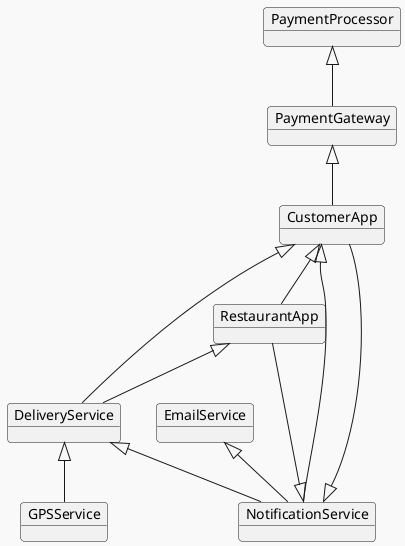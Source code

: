 @startuml
!theme mars
object "CustomerApp" as CA
object "RestaurantApp" as RA
object "DeliveryService" as DS
object "PaymentGateway" as PG
object "NotificationService" as NS
object "GPSService" as GPSS
object "PaymentProcessor" as PP
object "EmailService" as ES

NS <|-- CA
PG <|-- CA
NS <|-- RA
CA <|-- RA
CA <|-- DS
RA <|-- DS
PP <|-- PG
ES <|-- NS
CA <|-- NS
DS <|-- NS
DS <|-- GPSS

@enduml
